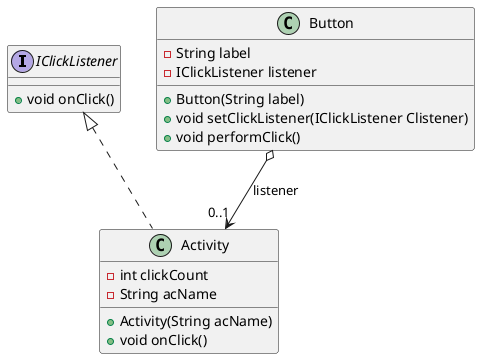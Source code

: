 @startuml
'https://plantuml.com/class-diagram

'IClickListener là observer
interface IClickListener{
    + void onClick()
}
'Button là subject
class Button{
    - String label
    - IClickListener listener
    + Button(String label)
    + void setClickListener(IClickListener Clistener)
    + void performClick()
}
'Activity là một lớp observer cụ thể
class Activity implements IClickListener{
    - int clickCount
    - String acName
    + Activity(String acName)
    + void onClick()
}

Button o--> "0..1" Activity: listener
@enduml